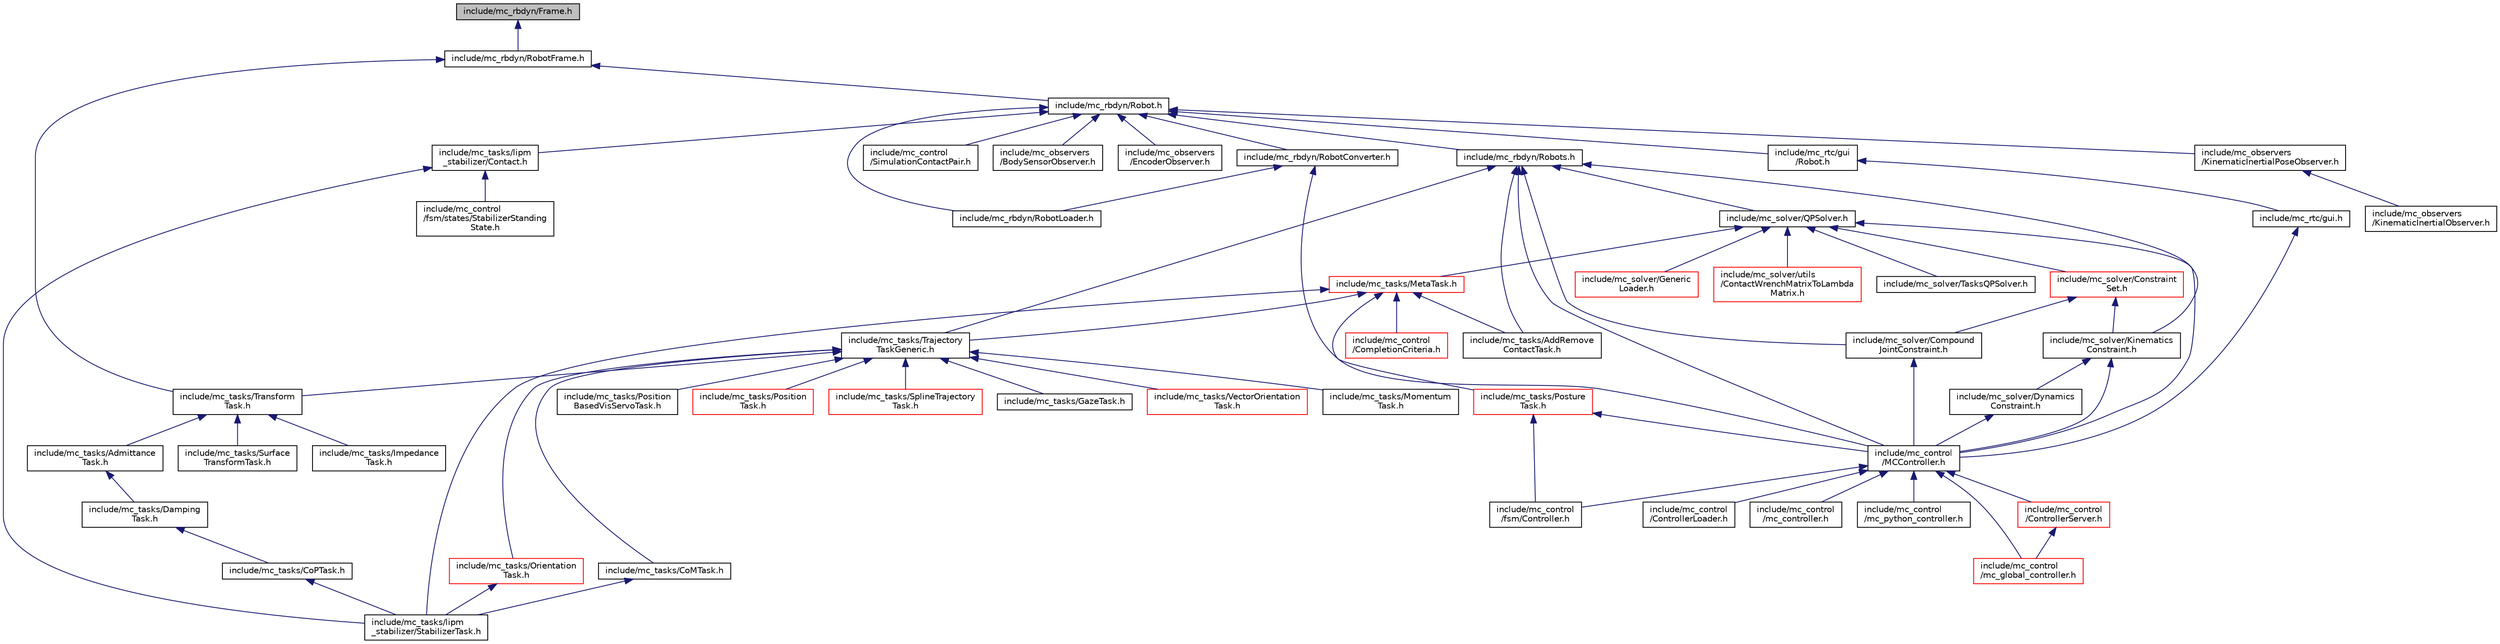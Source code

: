digraph "include/mc_rbdyn/Frame.h"
{
 // INTERACTIVE_SVG=YES
  edge [fontname="Helvetica",fontsize="10",labelfontname="Helvetica",labelfontsize="10"];
  node [fontname="Helvetica",fontsize="10",shape=record];
  Node7 [label="include/mc_rbdyn/Frame.h",height=0.2,width=0.4,color="black", fillcolor="grey75", style="filled", fontcolor="black"];
  Node7 -> Node8 [dir="back",color="midnightblue",fontsize="10",style="solid",fontname="Helvetica"];
  Node8 [label="include/mc_rbdyn/RobotFrame.h",height=0.2,width=0.4,color="black", fillcolor="white", style="filled",URL="$RobotFrame_8h.html"];
  Node8 -> Node9 [dir="back",color="midnightblue",fontsize="10",style="solid",fontname="Helvetica"];
  Node9 [label="include/mc_rbdyn/Robot.h",height=0.2,width=0.4,color="black", fillcolor="white", style="filled",URL="$mc__rbdyn_2Robot_8h.html"];
  Node9 -> Node10 [dir="back",color="midnightblue",fontsize="10",style="solid",fontname="Helvetica"];
  Node10 [label="include/mc_rbdyn/Robots.h",height=0.2,width=0.4,color="black", fillcolor="white", style="filled",URL="$Robots_8h.html"];
  Node10 -> Node11 [dir="back",color="midnightblue",fontsize="10",style="solid",fontname="Helvetica"];
  Node11 [label="include/mc_solver/QPSolver.h",height=0.2,width=0.4,color="black", fillcolor="white", style="filled",URL="$QPSolver_8h.html"];
  Node11 -> Node12 [dir="back",color="midnightblue",fontsize="10",style="solid",fontname="Helvetica"];
  Node12 [label="include/mc_tasks/MetaTask.h",height=0.2,width=0.4,color="red", fillcolor="white", style="filled",URL="$MetaTask_8h.html"];
  Node12 -> Node13 [dir="back",color="midnightblue",fontsize="10",style="solid",fontname="Helvetica"];
  Node13 [label="include/mc_control\l/CompletionCriteria.h",height=0.2,width=0.4,color="red", fillcolor="white", style="filled",URL="$CompletionCriteria_8h.html"];
  Node12 -> Node16 [dir="back",color="midnightblue",fontsize="10",style="solid",fontname="Helvetica"];
  Node16 [label="include/mc_tasks/Posture\lTask.h",height=0.2,width=0.4,color="red", fillcolor="white", style="filled",URL="$PostureTask_8h.html"];
  Node16 -> Node17 [dir="back",color="midnightblue",fontsize="10",style="solid",fontname="Helvetica"];
  Node17 [label="include/mc_control\l/MCController.h",height=0.2,width=0.4,color="black", fillcolor="white", style="filled",URL="$MCController_8h.html"];
  Node17 -> Node18 [dir="back",color="midnightblue",fontsize="10",style="solid",fontname="Helvetica"];
  Node18 [label="include/mc_control\l/ControllerServer.h",height=0.2,width=0.4,color="red", fillcolor="white", style="filled",URL="$ControllerServer_8h.html"];
  Node18 -> Node20 [dir="back",color="midnightblue",fontsize="10",style="solid",fontname="Helvetica"];
  Node20 [label="include/mc_control\l/mc_global_controller.h",height=0.2,width=0.4,color="red", fillcolor="white", style="filled",URL="$mc__global__controller_8h.html"];
  Node17 -> Node24 [dir="back",color="midnightblue",fontsize="10",style="solid",fontname="Helvetica"];
  Node24 [label="include/mc_control\l/ControllerLoader.h",height=0.2,width=0.4,color="black", fillcolor="white", style="filled",URL="$ControllerLoader_8h.html"];
  Node17 -> Node25 [dir="back",color="midnightblue",fontsize="10",style="solid",fontname="Helvetica"];
  Node25 [label="include/mc_control\l/fsm/Controller.h",height=0.2,width=0.4,color="black", fillcolor="white", style="filled",URL="$Controller_8h.html"];
  Node17 -> Node20 [dir="back",color="midnightblue",fontsize="10",style="solid",fontname="Helvetica"];
  Node17 -> Node26 [dir="back",color="midnightblue",fontsize="10",style="solid",fontname="Helvetica"];
  Node26 [label="include/mc_control\l/mc_controller.h",height=0.2,width=0.4,color="black", fillcolor="white", style="filled",URL="$mc__controller_8h.html"];
  Node17 -> Node27 [dir="back",color="midnightblue",fontsize="10",style="solid",fontname="Helvetica"];
  Node27 [label="include/mc_control\l/mc_python_controller.h",height=0.2,width=0.4,color="black", fillcolor="white", style="filled",URL="$mc__python__controller_8h.html"];
  Node16 -> Node25 [dir="back",color="midnightblue",fontsize="10",style="solid",fontname="Helvetica"];
  Node12 -> Node42 [dir="back",color="midnightblue",fontsize="10",style="solid",fontname="Helvetica"];
  Node42 [label="include/mc_tasks/Trajectory\lTaskGeneric.h",height=0.2,width=0.4,color="black", fillcolor="white", style="filled",URL="$TrajectoryTaskGeneric_8h.html"];
  Node42 -> Node43 [dir="back",color="midnightblue",fontsize="10",style="solid",fontname="Helvetica"];
  Node43 [label="include/mc_tasks/Orientation\lTask.h",height=0.2,width=0.4,color="red", fillcolor="white", style="filled",URL="$OrientationTask_8h.html"];
  Node43 -> Node47 [dir="back",color="midnightblue",fontsize="10",style="solid",fontname="Helvetica"];
  Node47 [label="include/mc_tasks/lipm\l_stabilizer/StabilizerTask.h",height=0.2,width=0.4,color="black", fillcolor="white", style="filled",URL="$StabilizerTask_8h.html"];
  Node42 -> Node48 [dir="back",color="midnightblue",fontsize="10",style="solid",fontname="Helvetica"];
  Node48 [label="include/mc_tasks/Position\lTask.h",height=0.2,width=0.4,color="red", fillcolor="white", style="filled",URL="$PositionTask_8h.html"];
  Node42 -> Node49 [dir="back",color="midnightblue",fontsize="10",style="solid",fontname="Helvetica"];
  Node49 [label="include/mc_tasks/Transform\lTask.h",height=0.2,width=0.4,color="black", fillcolor="white", style="filled",URL="$TransformTask_8h.html"];
  Node49 -> Node50 [dir="back",color="midnightblue",fontsize="10",style="solid",fontname="Helvetica"];
  Node50 [label="include/mc_tasks/Admittance\lTask.h",height=0.2,width=0.4,color="black", fillcolor="white", style="filled",URL="$AdmittanceTask_8h.html"];
  Node50 -> Node51 [dir="back",color="midnightblue",fontsize="10",style="solid",fontname="Helvetica"];
  Node51 [label="include/mc_tasks/Damping\lTask.h",height=0.2,width=0.4,color="black", fillcolor="white", style="filled",URL="$DampingTask_8h.html"];
  Node51 -> Node52 [dir="back",color="midnightblue",fontsize="10",style="solid",fontname="Helvetica"];
  Node52 [label="include/mc_tasks/CoPTask.h",height=0.2,width=0.4,color="black", fillcolor="white", style="filled",URL="$CoPTask_8h.html"];
  Node52 -> Node47 [dir="back",color="midnightblue",fontsize="10",style="solid",fontname="Helvetica"];
  Node49 -> Node53 [dir="back",color="midnightblue",fontsize="10",style="solid",fontname="Helvetica"];
  Node53 [label="include/mc_tasks/Impedance\lTask.h",height=0.2,width=0.4,color="black", fillcolor="white", style="filled",URL="$ImpedanceTask_8h.html"];
  Node49 -> Node54 [dir="back",color="midnightblue",fontsize="10",style="solid",fontname="Helvetica"];
  Node54 [label="include/mc_tasks/Surface\lTransformTask.h",height=0.2,width=0.4,color="black", fillcolor="white", style="filled",URL="$SurfaceTransformTask_8h.html"];
  Node42 -> Node55 [dir="back",color="midnightblue",fontsize="10",style="solid",fontname="Helvetica"];
  Node55 [label="include/mc_tasks/SplineTrajectory\lTask.h",height=0.2,width=0.4,color="red", fillcolor="white", style="filled",URL="$SplineTrajectoryTask_8h.html"];
  Node42 -> Node58 [dir="back",color="midnightblue",fontsize="10",style="solid",fontname="Helvetica"];
  Node58 [label="include/mc_tasks/CoMTask.h",height=0.2,width=0.4,color="black", fillcolor="white", style="filled",URL="$CoMTask_8h.html"];
  Node58 -> Node47 [dir="back",color="midnightblue",fontsize="10",style="solid",fontname="Helvetica"];
  Node42 -> Node59 [dir="back",color="midnightblue",fontsize="10",style="solid",fontname="Helvetica"];
  Node59 [label="include/mc_tasks/GazeTask.h",height=0.2,width=0.4,color="black", fillcolor="white", style="filled",URL="$GazeTask_8h.html"];
  Node42 -> Node60 [dir="back",color="midnightblue",fontsize="10",style="solid",fontname="Helvetica"];
  Node60 [label="include/mc_tasks/VectorOrientation\lTask.h",height=0.2,width=0.4,color="red", fillcolor="white", style="filled",URL="$VectorOrientationTask_8h.html"];
  Node42 -> Node66 [dir="back",color="midnightblue",fontsize="10",style="solid",fontname="Helvetica"];
  Node66 [label="include/mc_tasks/Momentum\lTask.h",height=0.2,width=0.4,color="black", fillcolor="white", style="filled",URL="$MomentumTask_8h.html"];
  Node42 -> Node67 [dir="back",color="midnightblue",fontsize="10",style="solid",fontname="Helvetica"];
  Node67 [label="include/mc_tasks/Position\lBasedVisServoTask.h",height=0.2,width=0.4,color="black", fillcolor="white", style="filled",URL="$PositionBasedVisServoTask_8h.html"];
  Node12 -> Node68 [dir="back",color="midnightblue",fontsize="10",style="solid",fontname="Helvetica"];
  Node68 [label="include/mc_tasks/AddRemove\lContactTask.h",height=0.2,width=0.4,color="black", fillcolor="white", style="filled",URL="$AddRemoveContactTask_8h.html"];
  Node12 -> Node47 [dir="back",color="midnightblue",fontsize="10",style="solid",fontname="Helvetica"];
  Node11 -> Node70 [dir="back",color="midnightblue",fontsize="10",style="solid",fontname="Helvetica"];
  Node70 [label="include/mc_solver/Constraint\lSet.h",height=0.2,width=0.4,color="red", fillcolor="white", style="filled",URL="$ConstraintSet_8h.html"];
  Node70 -> Node72 [dir="back",color="midnightblue",fontsize="10",style="solid",fontname="Helvetica"];
  Node72 [label="include/mc_solver/Compound\lJointConstraint.h",height=0.2,width=0.4,color="black", fillcolor="white", style="filled",URL="$CompoundJointConstraint_8h.html"];
  Node72 -> Node17 [dir="back",color="midnightblue",fontsize="10",style="solid",fontname="Helvetica"];
  Node70 -> Node74 [dir="back",color="midnightblue",fontsize="10",style="solid",fontname="Helvetica"];
  Node74 [label="include/mc_solver/Kinematics\lConstraint.h",height=0.2,width=0.4,color="black", fillcolor="white", style="filled",URL="$KinematicsConstraint_8h.html"];
  Node74 -> Node75 [dir="back",color="midnightblue",fontsize="10",style="solid",fontname="Helvetica"];
  Node75 [label="include/mc_solver/Dynamics\lConstraint.h",height=0.2,width=0.4,color="black", fillcolor="white", style="filled",URL="$DynamicsConstraint_8h.html"];
  Node75 -> Node17 [dir="back",color="midnightblue",fontsize="10",style="solid",fontname="Helvetica"];
  Node74 -> Node17 [dir="back",color="midnightblue",fontsize="10",style="solid",fontname="Helvetica"];
  Node11 -> Node17 [dir="back",color="midnightblue",fontsize="10",style="solid",fontname="Helvetica"];
  Node11 -> Node79 [dir="back",color="midnightblue",fontsize="10",style="solid",fontname="Helvetica"];
  Node79 [label="include/mc_solver/Generic\lLoader.h",height=0.2,width=0.4,color="red", fillcolor="white", style="filled",URL="$GenericLoader_8h.html"];
  Node11 -> Node80 [dir="back",color="midnightblue",fontsize="10",style="solid",fontname="Helvetica"];
  Node80 [label="include/mc_solver/utils\l/ContactWrenchMatrixToLambda\lMatrix.h",height=0.2,width=0.4,color="red", fillcolor="white", style="filled",URL="$ContactWrenchMatrixToLambdaMatrix_8h.html"];
  Node11 -> Node86 [dir="back",color="midnightblue",fontsize="10",style="solid",fontname="Helvetica"];
  Node86 [label="include/mc_solver/TasksQPSolver.h",height=0.2,width=0.4,color="black", fillcolor="white", style="filled",URL="$TasksQPSolver_8h.html"];
  Node10 -> Node17 [dir="back",color="midnightblue",fontsize="10",style="solid",fontname="Helvetica"];
  Node10 -> Node72 [dir="back",color="midnightblue",fontsize="10",style="solid",fontname="Helvetica"];
  Node10 -> Node74 [dir="back",color="midnightblue",fontsize="10",style="solid",fontname="Helvetica"];
  Node10 -> Node42 [dir="back",color="midnightblue",fontsize="10",style="solid",fontname="Helvetica"];
  Node10 -> Node68 [dir="back",color="midnightblue",fontsize="10",style="solid",fontname="Helvetica"];
  Node9 -> Node87 [dir="back",color="midnightblue",fontsize="10",style="solid",fontname="Helvetica"];
  Node87 [label="include/mc_rbdyn/RobotConverter.h",height=0.2,width=0.4,color="black", fillcolor="white", style="filled",URL="$RobotConverter_8h.html"];
  Node87 -> Node17 [dir="back",color="midnightblue",fontsize="10",style="solid",fontname="Helvetica"];
  Node87 -> Node88 [dir="back",color="midnightblue",fontsize="10",style="solid",fontname="Helvetica"];
  Node88 [label="include/mc_rbdyn/RobotLoader.h",height=0.2,width=0.4,color="black", fillcolor="white", style="filled",URL="$RobotLoader_8h.html"];
  Node9 -> Node89 [dir="back",color="midnightblue",fontsize="10",style="solid",fontname="Helvetica"];
  Node89 [label="include/mc_rtc/gui\l/Robot.h",height=0.2,width=0.4,color="black", fillcolor="white", style="filled",URL="$mc__rtc_2gui_2Robot_8h.html"];
  Node89 -> Node90 [dir="back",color="midnightblue",fontsize="10",style="solid",fontname="Helvetica"];
  Node90 [label="include/mc_rtc/gui.h",height=0.2,width=0.4,color="black", fillcolor="white", style="filled",URL="$gui_8h.html"];
  Node90 -> Node17 [dir="back",color="midnightblue",fontsize="10",style="solid",fontname="Helvetica"];
  Node9 -> Node91 [dir="back",color="midnightblue",fontsize="10",style="solid",fontname="Helvetica"];
  Node91 [label="include/mc_tasks/lipm\l_stabilizer/Contact.h",height=0.2,width=0.4,color="black", fillcolor="white", style="filled",URL="$mc__tasks_2lipm__stabilizer_2Contact_8h.html"];
  Node91 -> Node41 [dir="back",color="midnightblue",fontsize="10",style="solid",fontname="Helvetica"];
  Node41 [label="include/mc_control\l/fsm/states/StabilizerStanding\lState.h",height=0.2,width=0.4,color="black", fillcolor="white", style="filled",URL="$StabilizerStandingState_8h.html"];
  Node91 -> Node47 [dir="back",color="midnightblue",fontsize="10",style="solid",fontname="Helvetica"];
  Node9 -> Node92 [dir="back",color="midnightblue",fontsize="10",style="solid",fontname="Helvetica"];
  Node92 [label="include/mc_control\l/SimulationContactPair.h",height=0.2,width=0.4,color="black", fillcolor="white", style="filled",URL="$SimulationContactPair_8h.html"];
  Node9 -> Node93 [dir="back",color="midnightblue",fontsize="10",style="solid",fontname="Helvetica"];
  Node93 [label="include/mc_observers\l/BodySensorObserver.h",height=0.2,width=0.4,color="black", fillcolor="white", style="filled",URL="$BodySensorObserver_8h.html"];
  Node9 -> Node94 [dir="back",color="midnightblue",fontsize="10",style="solid",fontname="Helvetica"];
  Node94 [label="include/mc_observers\l/EncoderObserver.h",height=0.2,width=0.4,color="black", fillcolor="white", style="filled",URL="$EncoderObserver_8h.html"];
  Node9 -> Node95 [dir="back",color="midnightblue",fontsize="10",style="solid",fontname="Helvetica"];
  Node95 [label="include/mc_observers\l/KinematicInertialPoseObserver.h",height=0.2,width=0.4,color="black", fillcolor="white", style="filled",URL="$KinematicInertialPoseObserver_8h.html"];
  Node95 -> Node96 [dir="back",color="midnightblue",fontsize="10",style="solid",fontname="Helvetica"];
  Node96 [label="include/mc_observers\l/KinematicInertialObserver.h",height=0.2,width=0.4,color="black", fillcolor="white", style="filled",URL="$KinematicInertialObserver_8h.html"];
  Node9 -> Node88 [dir="back",color="midnightblue",fontsize="10",style="solid",fontname="Helvetica"];
  Node8 -> Node49 [dir="back",color="midnightblue",fontsize="10",style="solid",fontname="Helvetica"];
}
